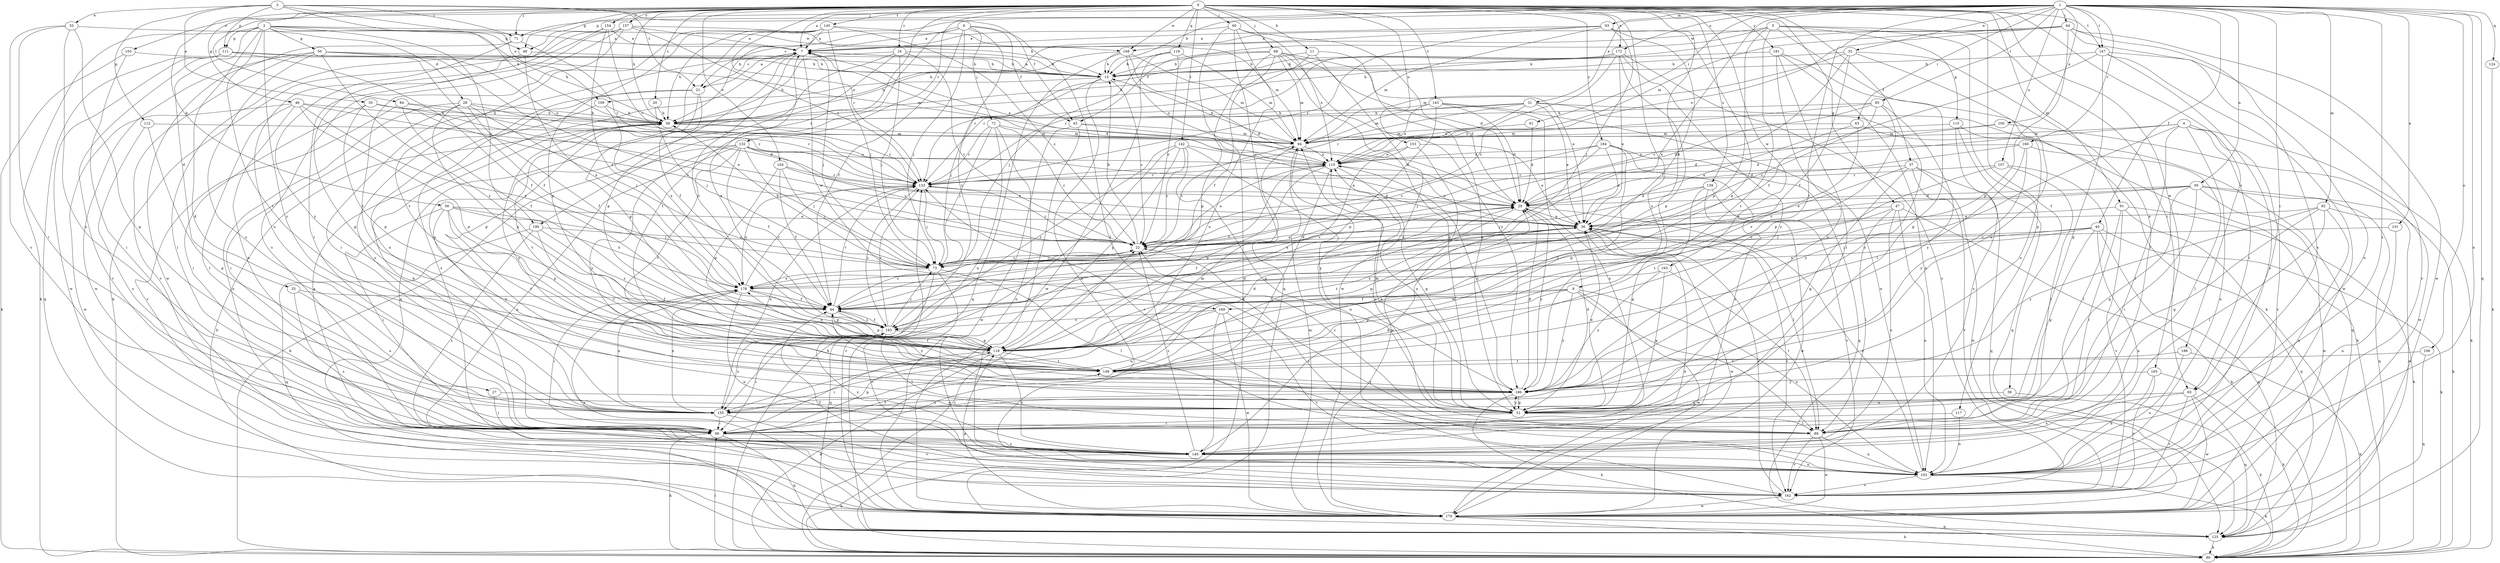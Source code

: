 strict digraph  {
0;
1;
2;
3;
4;
5;
6;
7;
8;
11;
15;
16;
20;
21;
22;
25;
27;
28;
29;
31;
32;
33;
35;
36;
37;
39;
40;
43;
44;
46;
47;
48;
50;
51;
56;
58;
60;
61;
63;
64;
65;
66;
68;
71;
72;
73;
80;
84;
85;
88;
91;
92;
93;
94;
95;
100;
101;
102;
103;
104;
106;
107;
109;
110;
111;
112;
115;
117;
118;
119;
124;
125;
132;
133;
139;
140;
142;
143;
145;
147;
148;
153;
154;
155;
157;
160;
162;
163;
165;
168;
169;
170;
172;
178;
181;
184;
186;
188;
190;
193;
0 -> 7  [label=a];
0 -> 8  [label=b];
0 -> 11  [label=b];
0 -> 16  [label=c];
0 -> 20  [label=c];
0 -> 37  [label=f];
0 -> 39  [label=f];
0 -> 46  [label=g];
0 -> 47  [label=g];
0 -> 48  [label=g];
0 -> 56  [label=h];
0 -> 58  [label=h];
0 -> 60  [label=i];
0 -> 68  [label=j];
0 -> 71  [label=j];
0 -> 84  [label=l];
0 -> 91  [label=m];
0 -> 103  [label=o];
0 -> 104  [label=o];
0 -> 119  [label=q];
0 -> 132  [label=r];
0 -> 133  [label=r];
0 -> 139  [label=s];
0 -> 142  [label=t];
0 -> 143  [label=t];
0 -> 145  [label=t];
0 -> 147  [label=t];
0 -> 153  [label=u];
0 -> 154  [label=u];
0 -> 157  [label=v];
0 -> 163  [label=w];
0 -> 165  [label=w];
0 -> 168  [label=w];
0 -> 172  [label=x];
0 -> 181  [label=y];
0 -> 184  [label=y];
0 -> 186  [label=y];
0 -> 188  [label=z];
0 -> 190  [label=z];
1 -> 15  [label=b];
1 -> 31  [label=e];
1 -> 32  [label=e];
1 -> 40  [label=f];
1 -> 48  [label=g];
1 -> 58  [label=h];
1 -> 61  [label=i];
1 -> 63  [label=i];
1 -> 64  [label=i];
1 -> 65  [label=i];
1 -> 71  [label=j];
1 -> 85  [label=l];
1 -> 92  [label=m];
1 -> 93  [label=m];
1 -> 95  [label=n];
1 -> 100  [label=n];
1 -> 101  [label=n];
1 -> 102  [label=n];
1 -> 106  [label=o];
1 -> 107  [label=o];
1 -> 124  [label=q];
1 -> 125  [label=q];
1 -> 140  [label=s];
1 -> 147  [label=t];
1 -> 148  [label=t];
1 -> 160  [label=v];
1 -> 172  [label=x];
1 -> 178  [label=x];
2 -> 25  [label=d];
2 -> 27  [label=d];
2 -> 28  [label=d];
2 -> 48  [label=g];
2 -> 50  [label=g];
2 -> 58  [label=h];
2 -> 80  [label=k];
2 -> 111  [label=p];
2 -> 148  [label=t];
2 -> 168  [label=w];
2 -> 186  [label=y];
2 -> 190  [label=z];
3 -> 21  [label=c];
3 -> 33  [label=e];
3 -> 35  [label=e];
3 -> 43  [label=f];
3 -> 58  [label=h];
3 -> 71  [label=j];
3 -> 109  [label=o];
3 -> 111  [label=p];
3 -> 112  [label=p];
4 -> 29  [label=d];
4 -> 65  [label=i];
4 -> 80  [label=k];
4 -> 88  [label=l];
4 -> 94  [label=m];
4 -> 102  [label=n];
4 -> 162  [label=v];
4 -> 186  [label=y];
5 -> 43  [label=f];
5 -> 51  [label=g];
5 -> 65  [label=i];
5 -> 115  [label=p];
5 -> 117  [label=p];
5 -> 118  [label=p];
5 -> 148  [label=t];
5 -> 168  [label=w];
6 -> 7  [label=a];
6 -> 21  [label=c];
6 -> 43  [label=f];
6 -> 44  [label=f];
6 -> 72  [label=j];
6 -> 73  [label=j];
6 -> 88  [label=l];
6 -> 148  [label=t];
6 -> 193  [label=z];
7 -> 15  [label=b];
7 -> 21  [label=c];
7 -> 29  [label=d];
7 -> 66  [label=i];
7 -> 73  [label=j];
7 -> 118  [label=p];
7 -> 169  [label=w];
7 -> 193  [label=z];
8 -> 44  [label=f];
8 -> 88  [label=l];
8 -> 102  [label=n];
8 -> 118  [label=p];
8 -> 169  [label=w];
8 -> 170  [label=w];
8 -> 186  [label=y];
11 -> 15  [label=b];
11 -> 51  [label=g];
11 -> 133  [label=r];
11 -> 170  [label=w];
15 -> 7  [label=a];
15 -> 22  [label=c];
15 -> 73  [label=j];
15 -> 102  [label=n];
15 -> 109  [label=o];
16 -> 15  [label=b];
16 -> 22  [label=c];
16 -> 58  [label=h];
16 -> 73  [label=j];
16 -> 125  [label=q];
16 -> 155  [label=u];
20 -> 58  [label=h];
20 -> 73  [label=j];
21 -> 7  [label=a];
21 -> 44  [label=f];
21 -> 118  [label=p];
21 -> 140  [label=s];
21 -> 155  [label=u];
22 -> 15  [label=b];
22 -> 36  [label=e];
22 -> 73  [label=j];
22 -> 110  [label=o];
22 -> 133  [label=r];
25 -> 44  [label=f];
25 -> 140  [label=s];
25 -> 155  [label=u];
27 -> 51  [label=g];
27 -> 66  [label=i];
28 -> 44  [label=f];
28 -> 58  [label=h];
28 -> 66  [label=i];
28 -> 73  [label=j];
28 -> 102  [label=n];
28 -> 118  [label=p];
28 -> 133  [label=r];
29 -> 36  [label=e];
29 -> 88  [label=l];
29 -> 148  [label=t];
29 -> 178  [label=x];
29 -> 186  [label=y];
31 -> 36  [label=e];
31 -> 58  [label=h];
31 -> 94  [label=m];
31 -> 110  [label=o];
31 -> 133  [label=r];
31 -> 155  [label=u];
31 -> 186  [label=y];
32 -> 15  [label=b];
32 -> 22  [label=c];
32 -> 44  [label=f];
32 -> 88  [label=l];
32 -> 94  [label=m];
32 -> 155  [label=u];
33 -> 7  [label=a];
33 -> 51  [label=g];
33 -> 66  [label=i];
33 -> 140  [label=s];
33 -> 155  [label=u];
35 -> 22  [label=c];
35 -> 36  [label=e];
35 -> 58  [label=h];
35 -> 66  [label=i];
35 -> 118  [label=p];
36 -> 22  [label=c];
36 -> 44  [label=f];
36 -> 110  [label=o];
36 -> 118  [label=p];
36 -> 162  [label=v];
36 -> 170  [label=w];
37 -> 51  [label=g];
37 -> 118  [label=p];
37 -> 125  [label=q];
37 -> 133  [label=r];
37 -> 162  [label=v];
37 -> 170  [label=w];
39 -> 51  [label=g];
39 -> 125  [label=q];
40 -> 22  [label=c];
40 -> 51  [label=g];
40 -> 73  [label=j];
40 -> 80  [label=k];
40 -> 102  [label=n];
40 -> 125  [label=q];
40 -> 178  [label=x];
43 -> 29  [label=d];
43 -> 94  [label=m];
43 -> 102  [label=n];
43 -> 170  [label=w];
44 -> 22  [label=c];
44 -> 118  [label=p];
44 -> 133  [label=r];
44 -> 186  [label=y];
44 -> 193  [label=z];
46 -> 29  [label=d];
46 -> 58  [label=h];
46 -> 88  [label=l];
46 -> 118  [label=p];
46 -> 155  [label=u];
46 -> 170  [label=w];
46 -> 178  [label=x];
47 -> 36  [label=e];
47 -> 73  [label=j];
47 -> 80  [label=k];
47 -> 88  [label=l];
47 -> 102  [label=n];
47 -> 140  [label=s];
48 -> 15  [label=b];
48 -> 66  [label=i];
48 -> 178  [label=x];
50 -> 15  [label=b];
50 -> 44  [label=f];
50 -> 94  [label=m];
50 -> 155  [label=u];
50 -> 162  [label=v];
50 -> 170  [label=w];
50 -> 193  [label=z];
51 -> 22  [label=c];
51 -> 29  [label=d];
51 -> 36  [label=e];
51 -> 66  [label=i];
51 -> 88  [label=l];
51 -> 94  [label=m];
51 -> 110  [label=o];
51 -> 186  [label=y];
56 -> 36  [label=e];
56 -> 66  [label=i];
56 -> 73  [label=j];
56 -> 118  [label=p];
56 -> 148  [label=t];
56 -> 178  [label=x];
56 -> 186  [label=y];
58 -> 94  [label=m];
58 -> 133  [label=r];
58 -> 148  [label=t];
58 -> 186  [label=y];
60 -> 7  [label=a];
60 -> 29  [label=d];
60 -> 80  [label=k];
60 -> 110  [label=o];
60 -> 125  [label=q];
60 -> 155  [label=u];
61 -> 29  [label=d];
61 -> 94  [label=m];
63 -> 36  [label=e];
63 -> 94  [label=m];
63 -> 125  [label=q];
63 -> 193  [label=z];
64 -> 7  [label=a];
64 -> 58  [label=h];
64 -> 94  [label=m];
64 -> 102  [label=n];
64 -> 110  [label=o];
64 -> 118  [label=p];
64 -> 140  [label=s];
64 -> 170  [label=w];
65 -> 80  [label=k];
65 -> 140  [label=s];
65 -> 155  [label=u];
65 -> 162  [label=v];
65 -> 170  [label=w];
66 -> 58  [label=h];
66 -> 80  [label=k];
66 -> 118  [label=p];
66 -> 125  [label=q];
66 -> 140  [label=s];
66 -> 148  [label=t];
68 -> 15  [label=b];
68 -> 29  [label=d];
68 -> 36  [label=e];
68 -> 44  [label=f];
68 -> 51  [label=g];
68 -> 94  [label=m];
68 -> 118  [label=p];
68 -> 133  [label=r];
68 -> 186  [label=y];
71 -> 133  [label=r];
71 -> 170  [label=w];
71 -> 186  [label=y];
72 -> 22  [label=c];
72 -> 73  [label=j];
72 -> 94  [label=m];
72 -> 102  [label=n];
72 -> 133  [label=r];
72 -> 155  [label=u];
73 -> 22  [label=c];
73 -> 29  [label=d];
73 -> 58  [label=h];
73 -> 88  [label=l];
73 -> 125  [label=q];
73 -> 162  [label=v];
73 -> 178  [label=x];
80 -> 22  [label=c];
80 -> 66  [label=i];
84 -> 44  [label=f];
84 -> 58  [label=h];
84 -> 133  [label=r];
84 -> 162  [label=v];
85 -> 22  [label=c];
85 -> 29  [label=d];
85 -> 58  [label=h];
85 -> 110  [label=o];
85 -> 118  [label=p];
85 -> 186  [label=y];
88 -> 102  [label=n];
88 -> 110  [label=o];
88 -> 133  [label=r];
88 -> 162  [label=v];
88 -> 170  [label=w];
91 -> 36  [label=e];
91 -> 80  [label=k];
91 -> 88  [label=l];
91 -> 125  [label=q];
91 -> 162  [label=v];
92 -> 36  [label=e];
92 -> 51  [label=g];
92 -> 88  [label=l];
92 -> 102  [label=n];
92 -> 170  [label=w];
92 -> 186  [label=y];
93 -> 7  [label=a];
93 -> 44  [label=f];
93 -> 58  [label=h];
93 -> 73  [label=j];
93 -> 94  [label=m];
93 -> 118  [label=p];
93 -> 133  [label=r];
94 -> 15  [label=b];
94 -> 22  [label=c];
94 -> 102  [label=n];
94 -> 110  [label=o];
95 -> 22  [label=c];
95 -> 29  [label=d];
95 -> 36  [label=e];
95 -> 51  [label=g];
95 -> 66  [label=i];
95 -> 80  [label=k];
95 -> 125  [label=q];
95 -> 170  [label=w];
100 -> 29  [label=d];
100 -> 94  [label=m];
100 -> 170  [label=w];
101 -> 22  [label=c];
101 -> 102  [label=n];
102 -> 22  [label=c];
102 -> 36  [label=e];
102 -> 80  [label=k];
102 -> 162  [label=v];
103 -> 15  [label=b];
103 -> 66  [label=i];
103 -> 80  [label=k];
104 -> 36  [label=e];
104 -> 44  [label=f];
104 -> 73  [label=j];
104 -> 118  [label=p];
104 -> 133  [label=r];
106 -> 125  [label=q];
106 -> 148  [label=t];
107 -> 66  [label=i];
107 -> 88  [label=l];
107 -> 133  [label=r];
107 -> 148  [label=t];
109 -> 58  [label=h];
109 -> 155  [label=u];
109 -> 178  [label=x];
110 -> 7  [label=a];
110 -> 44  [label=f];
110 -> 51  [label=g];
110 -> 66  [label=i];
110 -> 118  [label=p];
110 -> 133  [label=r];
111 -> 15  [label=b];
111 -> 22  [label=c];
111 -> 44  [label=f];
111 -> 110  [label=o];
111 -> 125  [label=q];
111 -> 162  [label=v];
111 -> 170  [label=w];
112 -> 51  [label=g];
112 -> 94  [label=m];
112 -> 140  [label=s];
115 -> 80  [label=k];
115 -> 94  [label=m];
115 -> 125  [label=q];
115 -> 140  [label=s];
117 -> 66  [label=i];
117 -> 102  [label=n];
118 -> 29  [label=d];
118 -> 66  [label=i];
118 -> 80  [label=k];
118 -> 140  [label=s];
118 -> 148  [label=t];
118 -> 178  [label=x];
119 -> 15  [label=b];
119 -> 22  [label=c];
119 -> 73  [label=j];
119 -> 94  [label=m];
119 -> 170  [label=w];
124 -> 80  [label=k];
125 -> 58  [label=h];
125 -> 80  [label=k];
132 -> 22  [label=c];
132 -> 36  [label=e];
132 -> 44  [label=f];
132 -> 73  [label=j];
132 -> 80  [label=k];
132 -> 102  [label=n];
132 -> 110  [label=o];
132 -> 148  [label=t];
132 -> 186  [label=y];
133 -> 29  [label=d];
133 -> 73  [label=j];
133 -> 155  [label=u];
133 -> 178  [label=x];
133 -> 193  [label=z];
139 -> 29  [label=d];
139 -> 51  [label=g];
139 -> 73  [label=j];
139 -> 162  [label=v];
139 -> 170  [label=w];
140 -> 22  [label=c];
140 -> 29  [label=d];
140 -> 80  [label=k];
140 -> 102  [label=n];
140 -> 193  [label=z];
142 -> 22  [label=c];
142 -> 51  [label=g];
142 -> 80  [label=k];
142 -> 110  [label=o];
142 -> 118  [label=p];
142 -> 186  [label=y];
142 -> 193  [label=z];
143 -> 29  [label=d];
143 -> 58  [label=h];
143 -> 102  [label=n];
143 -> 110  [label=o];
143 -> 118  [label=p];
143 -> 140  [label=s];
145 -> 7  [label=a];
145 -> 22  [label=c];
145 -> 51  [label=g];
145 -> 58  [label=h];
145 -> 73  [label=j];
145 -> 94  [label=m];
145 -> 118  [label=p];
145 -> 148  [label=t];
147 -> 15  [label=b];
147 -> 44  [label=f];
147 -> 51  [label=g];
147 -> 102  [label=n];
147 -> 162  [label=v];
147 -> 170  [label=w];
148 -> 29  [label=d];
148 -> 36  [label=e];
148 -> 44  [label=f];
148 -> 186  [label=y];
153 -> 36  [label=e];
153 -> 110  [label=o];
153 -> 170  [label=w];
153 -> 193  [label=z];
154 -> 7  [label=a];
154 -> 51  [label=g];
154 -> 133  [label=r];
154 -> 155  [label=u];
154 -> 178  [label=x];
155 -> 66  [label=i];
155 -> 94  [label=m];
155 -> 162  [label=v];
155 -> 178  [label=x];
155 -> 193  [label=z];
157 -> 7  [label=a];
157 -> 15  [label=b];
157 -> 66  [label=i];
157 -> 80  [label=k];
157 -> 133  [label=r];
157 -> 140  [label=s];
157 -> 148  [label=t];
160 -> 29  [label=d];
160 -> 88  [label=l];
160 -> 110  [label=o];
160 -> 148  [label=t];
160 -> 186  [label=y];
162 -> 36  [label=e];
162 -> 44  [label=f];
162 -> 170  [label=w];
163 -> 51  [label=g];
163 -> 88  [label=l];
163 -> 178  [label=x];
163 -> 186  [label=y];
165 -> 80  [label=k];
165 -> 102  [label=n];
165 -> 162  [label=v];
165 -> 186  [label=y];
168 -> 15  [label=b];
168 -> 29  [label=d];
168 -> 58  [label=h];
168 -> 94  [label=m];
168 -> 110  [label=o];
168 -> 125  [label=q];
169 -> 140  [label=s];
169 -> 155  [label=u];
169 -> 162  [label=v];
169 -> 170  [label=w];
169 -> 193  [label=z];
170 -> 7  [label=a];
170 -> 36  [label=e];
170 -> 80  [label=k];
170 -> 94  [label=m];
170 -> 118  [label=p];
170 -> 125  [label=q];
170 -> 133  [label=r];
170 -> 178  [label=x];
172 -> 15  [label=b];
172 -> 22  [label=c];
172 -> 36  [label=e];
172 -> 58  [label=h];
172 -> 118  [label=p];
172 -> 133  [label=r];
172 -> 162  [label=v];
172 -> 186  [label=y];
178 -> 44  [label=f];
178 -> 66  [label=i];
178 -> 102  [label=n];
178 -> 118  [label=p];
178 -> 133  [label=r];
178 -> 155  [label=u];
181 -> 15  [label=b];
181 -> 51  [label=g];
181 -> 66  [label=i];
181 -> 80  [label=k];
181 -> 102  [label=n];
184 -> 22  [label=c];
184 -> 36  [label=e];
184 -> 73  [label=j];
184 -> 110  [label=o];
184 -> 125  [label=q];
184 -> 140  [label=s];
184 -> 148  [label=t];
186 -> 29  [label=d];
186 -> 51  [label=g];
186 -> 80  [label=k];
186 -> 110  [label=o];
186 -> 155  [label=u];
188 -> 80  [label=k];
188 -> 102  [label=n];
188 -> 148  [label=t];
190 -> 22  [label=c];
190 -> 125  [label=q];
190 -> 140  [label=s];
190 -> 148  [label=t];
190 -> 193  [label=z];
193 -> 7  [label=a];
193 -> 44  [label=f];
193 -> 66  [label=i];
193 -> 73  [label=j];
193 -> 88  [label=l];
193 -> 118  [label=p];
193 -> 133  [label=r];
}

